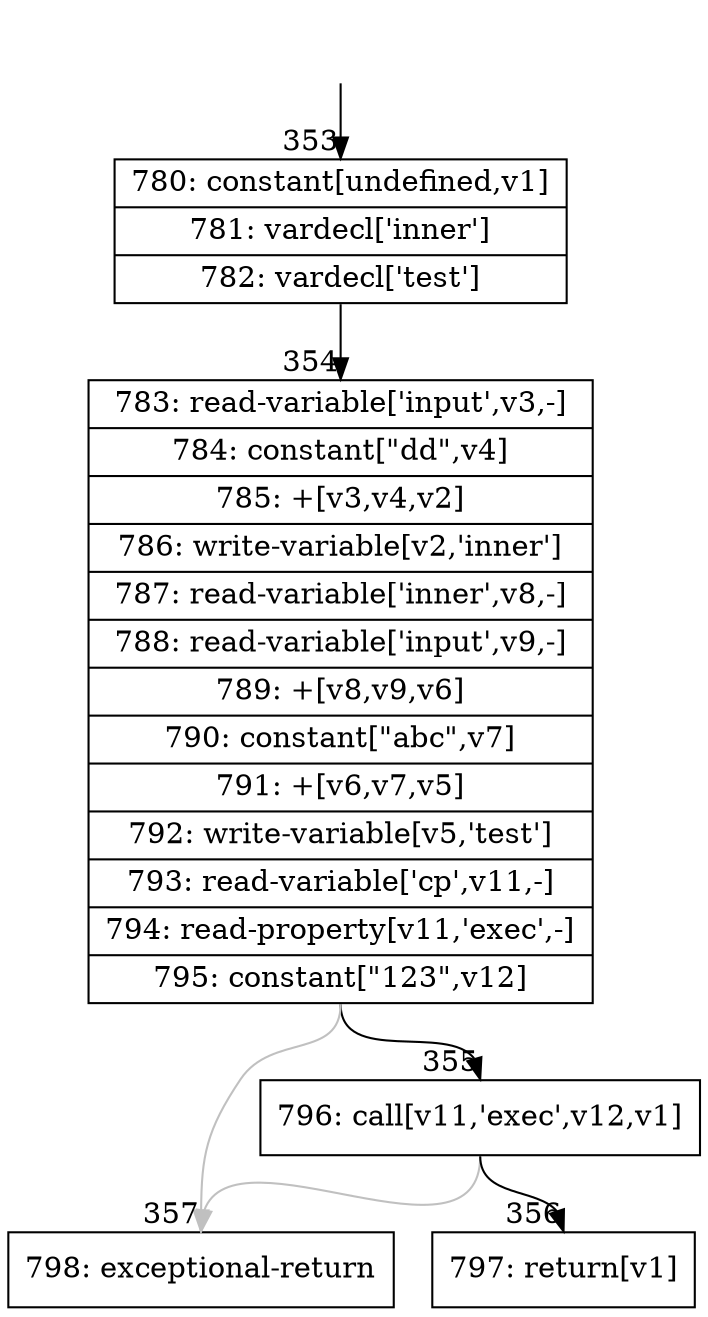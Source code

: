 digraph {
rankdir="TD"
BB_entry34[shape=none,label=""];
BB_entry34 -> BB353 [tailport=s, headport=n, headlabel="    353"]
BB353 [shape=record label="{780: constant[undefined,v1]|781: vardecl['inner']|782: vardecl['test']}" ] 
BB353 -> BB354 [tailport=s, headport=n, headlabel="      354"]
BB354 [shape=record label="{783: read-variable['input',v3,-]|784: constant[\"dd\",v4]|785: +[v3,v4,v2]|786: write-variable[v2,'inner']|787: read-variable['inner',v8,-]|788: read-variable['input',v9,-]|789: +[v8,v9,v6]|790: constant[\"abc\",v7]|791: +[v6,v7,v5]|792: write-variable[v5,'test']|793: read-variable['cp',v11,-]|794: read-property[v11,'exec',-]|795: constant[\"123\",v12]}" ] 
BB354 -> BB355 [tailport=s, headport=n, headlabel="      355"]
BB354 -> BB357 [tailport=s, headport=n, color=gray, headlabel="      357"]
BB355 [shape=record label="{796: call[v11,'exec',v12,v1]}" ] 
BB355 -> BB356 [tailport=s, headport=n, headlabel="      356"]
BB355 -> BB357 [tailport=s, headport=n, color=gray]
BB356 [shape=record label="{797: return[v1]}" ] 
BB357 [shape=record label="{798: exceptional-return}" ] 
}
